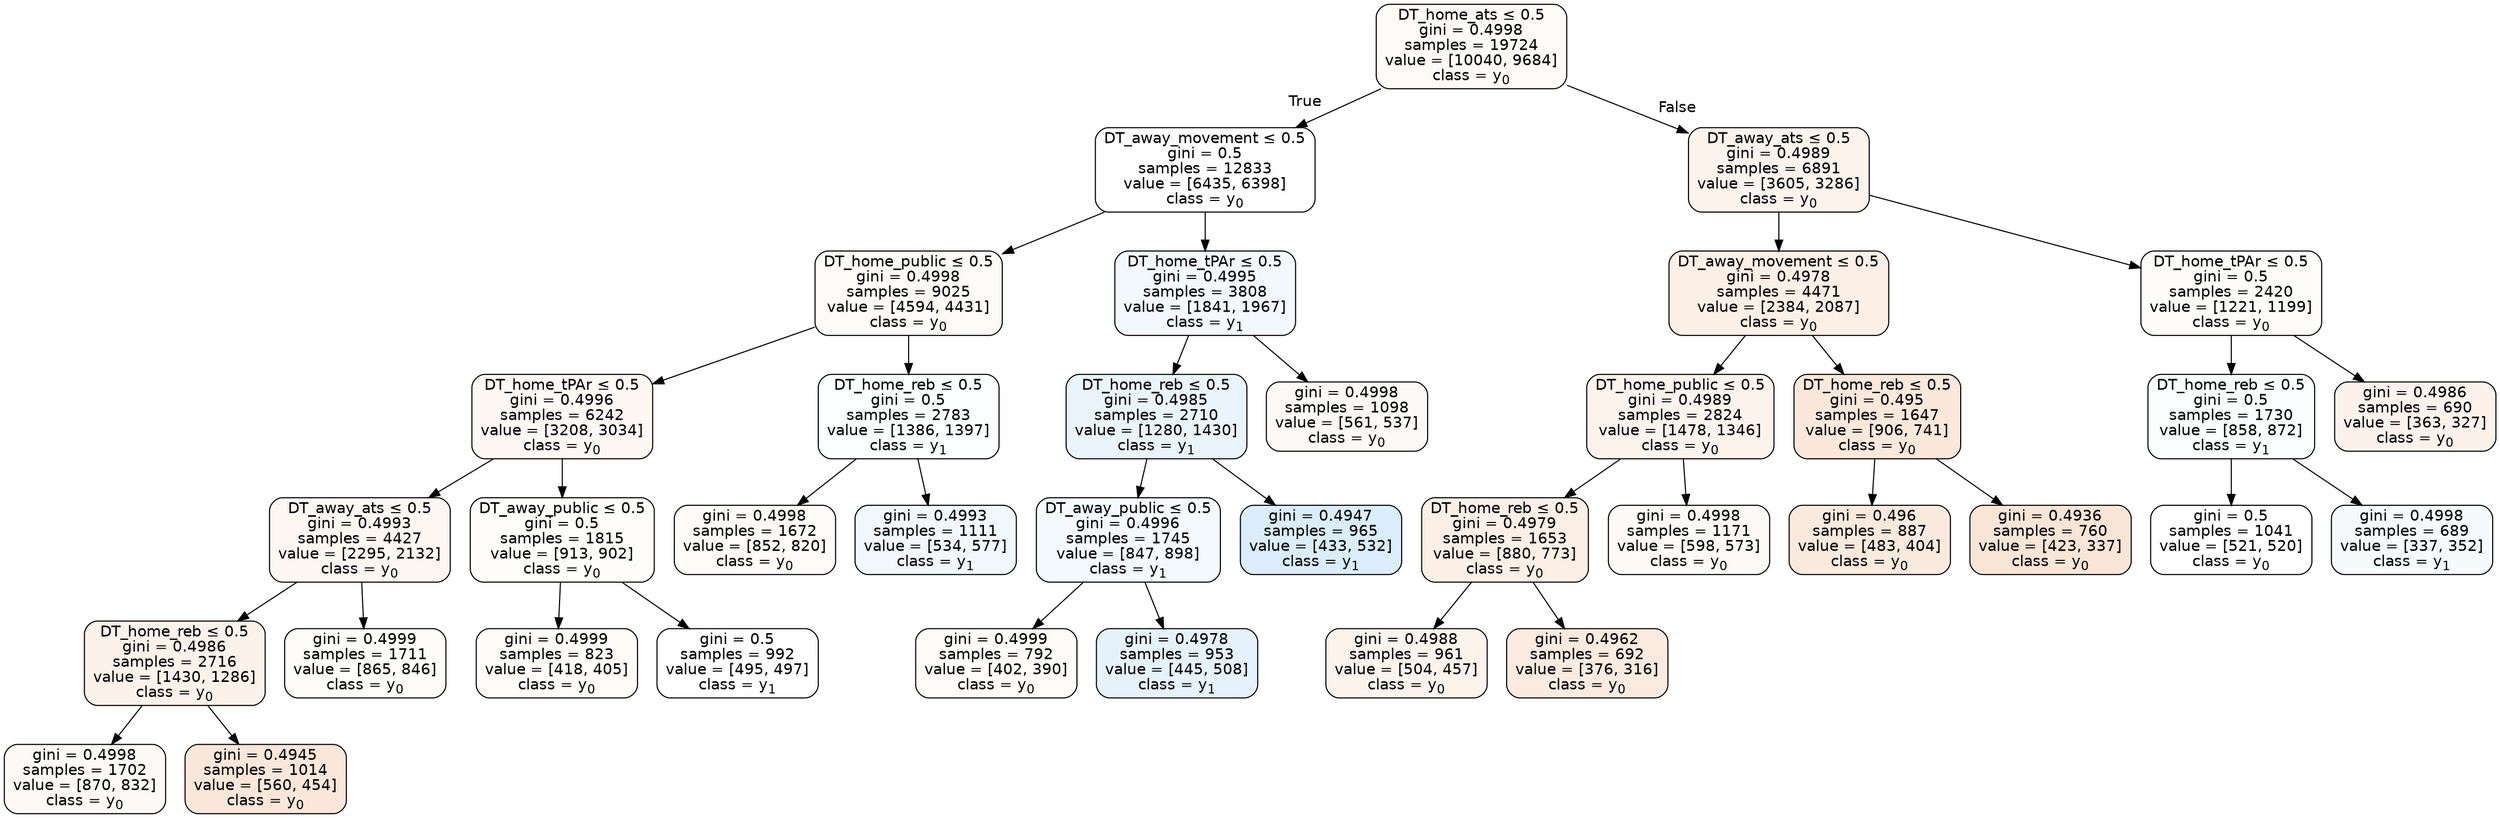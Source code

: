 digraph Tree {
node [shape=box, style="filled, rounded", color="black", fontname=helvetica] ;
edge [fontname=helvetica] ;
0 [label=<DT_home_ats &le; 0.5<br/>gini = 0.4998<br/>samples = 19724<br/>value = [10040, 9684]<br/>class = y<SUB>0</SUB>>, fillcolor="#e5813909"] ;
1 [label=<DT_away_movement &le; 0.5<br/>gini = 0.5<br/>samples = 12833<br/>value = [6435, 6398]<br/>class = y<SUB>0</SUB>>, fillcolor="#e5813901"] ;
0 -> 1 [labeldistance=2.5, labelangle=45, headlabel="True"] ;
2 [label=<DT_home_public &le; 0.5<br/>gini = 0.4998<br/>samples = 9025<br/>value = [4594, 4431]<br/>class = y<SUB>0</SUB>>, fillcolor="#e5813909"] ;
1 -> 2 ;
3 [label=<DT_home_tPAr &le; 0.5<br/>gini = 0.4996<br/>samples = 6242<br/>value = [3208, 3034]<br/>class = y<SUB>0</SUB>>, fillcolor="#e581390e"] ;
2 -> 3 ;
4 [label=<DT_away_ats &le; 0.5<br/>gini = 0.4993<br/>samples = 4427<br/>value = [2295, 2132]<br/>class = y<SUB>0</SUB>>, fillcolor="#e5813912"] ;
3 -> 4 ;
5 [label=<DT_home_reb &le; 0.5<br/>gini = 0.4986<br/>samples = 2716<br/>value = [1430, 1286]<br/>class = y<SUB>0</SUB>>, fillcolor="#e581391a"] ;
4 -> 5 ;
6 [label=<gini = 0.4998<br/>samples = 1702<br/>value = [870, 832]<br/>class = y<SUB>0</SUB>>, fillcolor="#e581390b"] ;
5 -> 6 ;
7 [label=<gini = 0.4945<br/>samples = 1014<br/>value = [560, 454]<br/>class = y<SUB>0</SUB>>, fillcolor="#e5813930"] ;
5 -> 7 ;
8 [label=<gini = 0.4999<br/>samples = 1711<br/>value = [865, 846]<br/>class = y<SUB>0</SUB>>, fillcolor="#e5813906"] ;
4 -> 8 ;
9 [label=<DT_away_public &le; 0.5<br/>gini = 0.5<br/>samples = 1815<br/>value = [913, 902]<br/>class = y<SUB>0</SUB>>, fillcolor="#e5813903"] ;
3 -> 9 ;
10 [label=<gini = 0.4999<br/>samples = 823<br/>value = [418, 405]<br/>class = y<SUB>0</SUB>>, fillcolor="#e5813908"] ;
9 -> 10 ;
11 [label=<gini = 0.5<br/>samples = 992<br/>value = [495, 497]<br/>class = y<SUB>1</SUB>>, fillcolor="#399de501"] ;
9 -> 11 ;
12 [label=<DT_home_reb &le; 0.5<br/>gini = 0.5<br/>samples = 2783<br/>value = [1386, 1397]<br/>class = y<SUB>1</SUB>>, fillcolor="#399de502"] ;
2 -> 12 ;
13 [label=<gini = 0.4998<br/>samples = 1672<br/>value = [852, 820]<br/>class = y<SUB>0</SUB>>, fillcolor="#e581390a"] ;
12 -> 13 ;
14 [label=<gini = 0.4993<br/>samples = 1111<br/>value = [534, 577]<br/>class = y<SUB>1</SUB>>, fillcolor="#399de513"] ;
12 -> 14 ;
15 [label=<DT_home_tPAr &le; 0.5<br/>gini = 0.4995<br/>samples = 3808<br/>value = [1841, 1967]<br/>class = y<SUB>1</SUB>>, fillcolor="#399de510"] ;
1 -> 15 ;
16 [label=<DT_home_reb &le; 0.5<br/>gini = 0.4985<br/>samples = 2710<br/>value = [1280, 1430]<br/>class = y<SUB>1</SUB>>, fillcolor="#399de51b"] ;
15 -> 16 ;
17 [label=<DT_away_public &le; 0.5<br/>gini = 0.4996<br/>samples = 1745<br/>value = [847, 898]<br/>class = y<SUB>1</SUB>>, fillcolor="#399de50e"] ;
16 -> 17 ;
18 [label=<gini = 0.4999<br/>samples = 792<br/>value = [402, 390]<br/>class = y<SUB>0</SUB>>, fillcolor="#e5813908"] ;
17 -> 18 ;
19 [label=<gini = 0.4978<br/>samples = 953<br/>value = [445, 508]<br/>class = y<SUB>1</SUB>>, fillcolor="#399de520"] ;
17 -> 19 ;
20 [label=<gini = 0.4947<br/>samples = 965<br/>value = [433, 532]<br/>class = y<SUB>1</SUB>>, fillcolor="#399de52f"] ;
16 -> 20 ;
21 [label=<gini = 0.4998<br/>samples = 1098<br/>value = [561, 537]<br/>class = y<SUB>0</SUB>>, fillcolor="#e581390b"] ;
15 -> 21 ;
22 [label=<DT_away_ats &le; 0.5<br/>gini = 0.4989<br/>samples = 6891<br/>value = [3605, 3286]<br/>class = y<SUB>0</SUB>>, fillcolor="#e5813917"] ;
0 -> 22 [labeldistance=2.5, labelangle=-45, headlabel="False"] ;
23 [label=<DT_away_movement &le; 0.5<br/>gini = 0.4978<br/>samples = 4471<br/>value = [2384, 2087]<br/>class = y<SUB>0</SUB>>, fillcolor="#e5813920"] ;
22 -> 23 ;
24 [label=<DT_home_public &le; 0.5<br/>gini = 0.4989<br/>samples = 2824<br/>value = [1478, 1346]<br/>class = y<SUB>0</SUB>>, fillcolor="#e5813917"] ;
23 -> 24 ;
25 [label=<DT_home_reb &le; 0.5<br/>gini = 0.4979<br/>samples = 1653<br/>value = [880, 773]<br/>class = y<SUB>0</SUB>>, fillcolor="#e581391f"] ;
24 -> 25 ;
26 [label=<gini = 0.4988<br/>samples = 961<br/>value = [504, 457]<br/>class = y<SUB>0</SUB>>, fillcolor="#e5813918"] ;
25 -> 26 ;
27 [label=<gini = 0.4962<br/>samples = 692<br/>value = [376, 316]<br/>class = y<SUB>0</SUB>>, fillcolor="#e5813929"] ;
25 -> 27 ;
28 [label=<gini = 0.4998<br/>samples = 1171<br/>value = [598, 573]<br/>class = y<SUB>0</SUB>>, fillcolor="#e581390b"] ;
24 -> 28 ;
29 [label=<DT_home_reb &le; 0.5<br/>gini = 0.495<br/>samples = 1647<br/>value = [906, 741]<br/>class = y<SUB>0</SUB>>, fillcolor="#e581392e"] ;
23 -> 29 ;
30 [label=<gini = 0.496<br/>samples = 887<br/>value = [483, 404]<br/>class = y<SUB>0</SUB>>, fillcolor="#e581392a"] ;
29 -> 30 ;
31 [label=<gini = 0.4936<br/>samples = 760<br/>value = [423, 337]<br/>class = y<SUB>0</SUB>>, fillcolor="#e5813934"] ;
29 -> 31 ;
32 [label=<DT_home_tPAr &le; 0.5<br/>gini = 0.5<br/>samples = 2420<br/>value = [1221, 1199]<br/>class = y<SUB>0</SUB>>, fillcolor="#e5813905"] ;
22 -> 32 ;
33 [label=<DT_home_reb &le; 0.5<br/>gini = 0.5<br/>samples = 1730<br/>value = [858, 872]<br/>class = y<SUB>1</SUB>>, fillcolor="#399de504"] ;
32 -> 33 ;
34 [label=<gini = 0.5<br/>samples = 1041<br/>value = [521, 520]<br/>class = y<SUB>0</SUB>>, fillcolor="#e5813900"] ;
33 -> 34 ;
35 [label=<gini = 0.4998<br/>samples = 689<br/>value = [337, 352]<br/>class = y<SUB>1</SUB>>, fillcolor="#399de50b"] ;
33 -> 35 ;
36 [label=<gini = 0.4986<br/>samples = 690<br/>value = [363, 327]<br/>class = y<SUB>0</SUB>>, fillcolor="#e5813919"] ;
32 -> 36 ;
}
